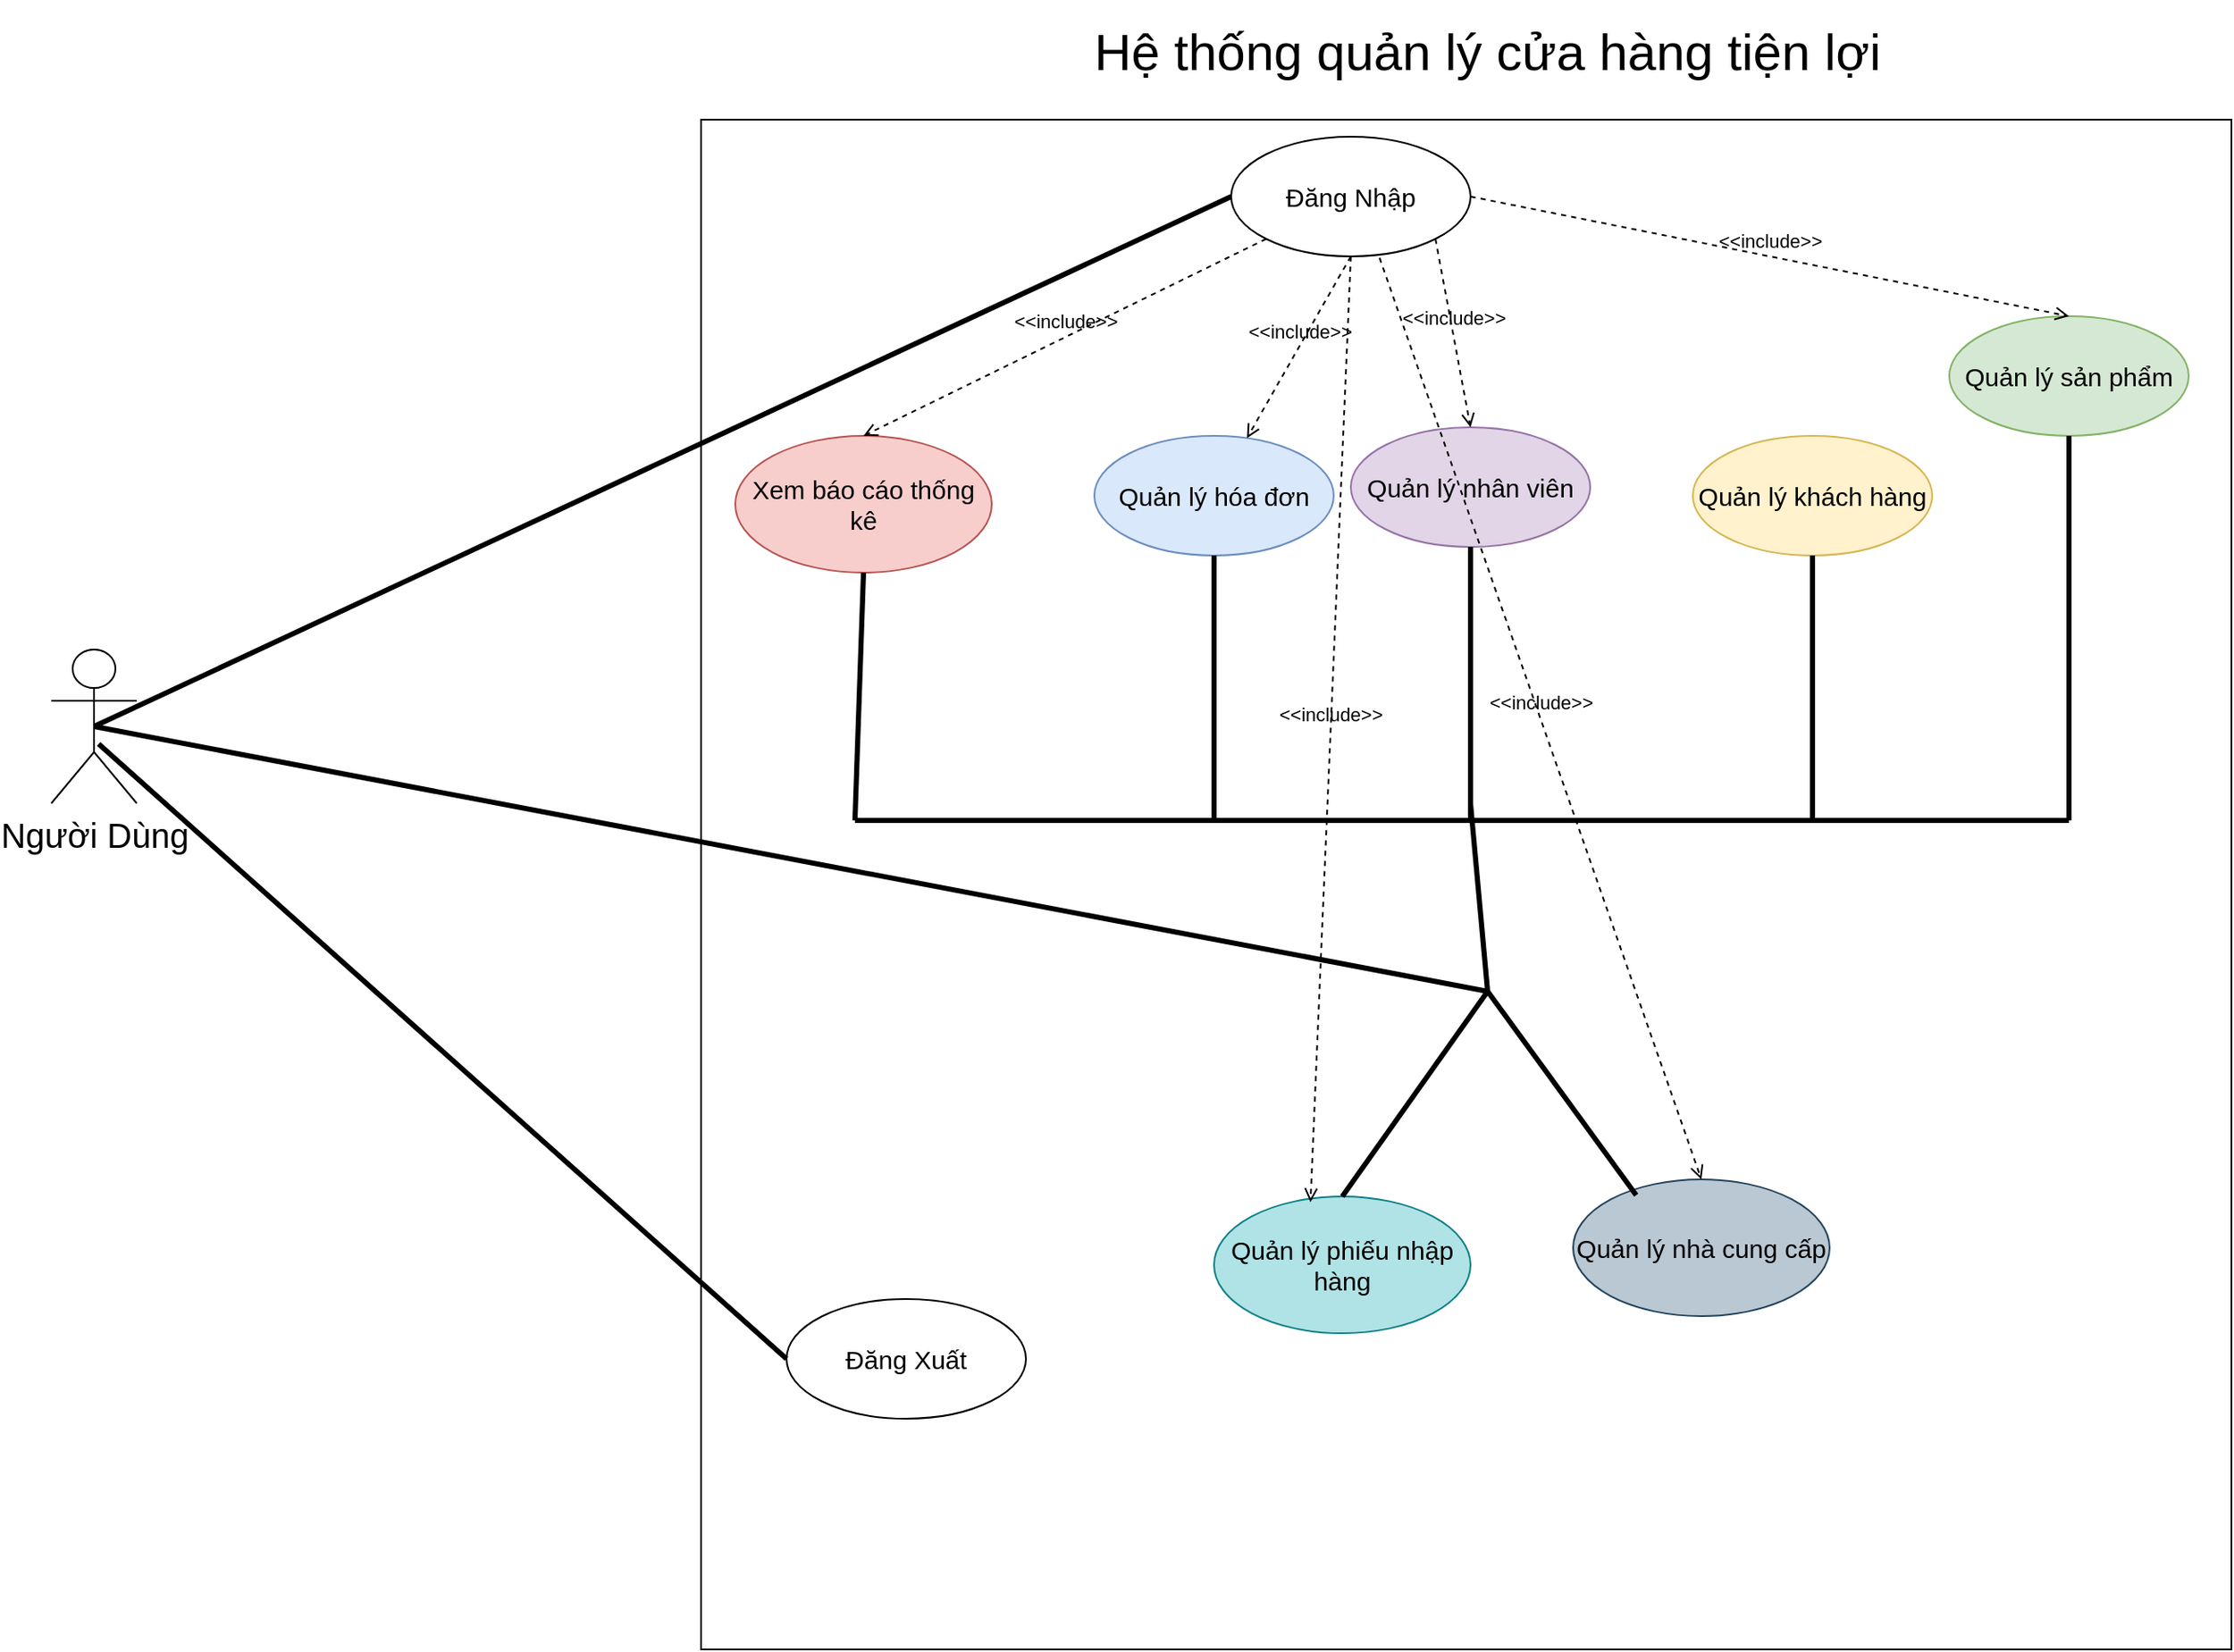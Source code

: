 <mxfile version="28.1.2">
  <diagram name="Trang-1" id="6SB58YMGWHa__idLP2zv">
    <mxGraphModel dx="2404" dy="1160" grid="1" gridSize="10" guides="1" tooltips="1" connect="1" arrows="1" fold="1" page="1" pageScale="1" pageWidth="827" pageHeight="1169" math="0" shadow="0">
      <root>
        <mxCell id="0" />
        <mxCell id="1" parent="0" />
        <mxCell id="95idt6VhnrzyF9h_6PTl-1" value="" style="whiteSpace=wrap;html=1;aspect=fixed;" parent="1" vertex="1">
          <mxGeometry y="120" width="895" height="895" as="geometry" />
        </mxCell>
        <mxCell id="95idt6VhnrzyF9h_6PTl-2" value="Hệ thống quản lý cửa hàng tiện lợi" style="text;html=1;align=center;verticalAlign=middle;whiteSpace=wrap;rounded=0;fontSize=30;" parent="1" vertex="1">
          <mxGeometry x="200" y="50" width="520" height="60" as="geometry" />
        </mxCell>
        <mxCell id="95idt6VhnrzyF9h_6PTl-3" value="Người Dùng&lt;div&gt;&lt;br&gt;&lt;/div&gt;" style="shape=umlActor;verticalLabelPosition=bottom;verticalAlign=top;html=1;fontSize=20;" parent="1" vertex="1">
          <mxGeometry x="-380" y="430" width="50" height="90" as="geometry" />
        </mxCell>
        <mxCell id="95idt6VhnrzyF9h_6PTl-5" value="Quản lý sản phẩm" style="ellipse;whiteSpace=wrap;html=1;fontSize=15;fillColor=#d5e8d4;strokeColor=#82b366;" parent="1" vertex="1">
          <mxGeometry x="730" y="235" width="140" height="70" as="geometry" />
        </mxCell>
        <mxCell id="95idt6VhnrzyF9h_6PTl-10" value="Quản lý nhân viên" style="ellipse;whiteSpace=wrap;html=1;fontSize=15;fillColor=#e1d5e7;strokeColor=#9673a6;" parent="1" vertex="1">
          <mxGeometry x="380" y="300" width="140" height="70" as="geometry" />
        </mxCell>
        <mxCell id="95idt6VhnrzyF9h_6PTl-11" value="Quản lý khách hàng" style="ellipse;whiteSpace=wrap;html=1;fontSize=15;fillColor=#fff2cc;strokeColor=#d6b656;" parent="1" vertex="1">
          <mxGeometry x="580" y="305" width="140" height="70" as="geometry" />
        </mxCell>
        <mxCell id="95idt6VhnrzyF9h_6PTl-12" value="Quản lý hóa đơn" style="ellipse;whiteSpace=wrap;html=1;fontSize=15;fillColor=#dae8fc;strokeColor=#6c8ebf;" parent="1" vertex="1">
          <mxGeometry x="230" y="305" width="140" height="70" as="geometry" />
        </mxCell>
        <mxCell id="95idt6VhnrzyF9h_6PTl-13" value="Đăng Nhập" style="ellipse;whiteSpace=wrap;html=1;fontSize=15;" parent="1" vertex="1">
          <mxGeometry x="310" y="130" width="140" height="70" as="geometry" />
        </mxCell>
        <mxCell id="95idt6VhnrzyF9h_6PTl-14" value="Xem báo cáo thống kê" style="ellipse;whiteSpace=wrap;html=1;fontSize=15;fillColor=#f8cecc;strokeColor=#b85450;" parent="1" vertex="1">
          <mxGeometry x="20" y="305" width="150" height="80" as="geometry" />
        </mxCell>
        <mxCell id="95idt6VhnrzyF9h_6PTl-15" value="Đăng Xuất" style="ellipse;whiteSpace=wrap;html=1;fontSize=15;" parent="1" vertex="1">
          <mxGeometry x="50" y="810" width="140" height="70" as="geometry" />
        </mxCell>
        <mxCell id="95idt6VhnrzyF9h_6PTl-16" value="" style="endArrow=none;startArrow=none;endFill=0;startFill=0;endSize=8;html=1;verticalAlign=bottom;labelBackgroundColor=none;strokeWidth=3;rounded=0;entryX=0;entryY=0.5;entryDx=0;entryDy=0;exitX=0.5;exitY=0.5;exitDx=0;exitDy=0;exitPerimeter=0;" parent="1" source="95idt6VhnrzyF9h_6PTl-3" target="95idt6VhnrzyF9h_6PTl-13" edge="1">
          <mxGeometry width="160" relative="1" as="geometry">
            <mxPoint x="60" y="320" as="sourcePoint" />
            <mxPoint x="220" y="320" as="targetPoint" />
          </mxGeometry>
        </mxCell>
        <mxCell id="95idt6VhnrzyF9h_6PTl-26" value="" style="endArrow=none;startArrow=none;endFill=0;startFill=0;endSize=8;html=1;verticalAlign=bottom;labelBackgroundColor=none;strokeWidth=3;rounded=0;entryX=0;entryY=0.5;entryDx=0;entryDy=0;exitX=0.554;exitY=0.614;exitDx=0;exitDy=0;exitPerimeter=0;" parent="1" source="95idt6VhnrzyF9h_6PTl-3" target="95idt6VhnrzyF9h_6PTl-15" edge="1">
          <mxGeometry width="160" relative="1" as="geometry">
            <mxPoint x="180" y="490" as="sourcePoint" />
            <mxPoint x="415" y="490" as="targetPoint" />
          </mxGeometry>
        </mxCell>
        <mxCell id="95idt6VhnrzyF9h_6PTl-35" value="" style="endArrow=none;startArrow=none;endFill=0;startFill=0;endSize=8;html=1;verticalAlign=bottom;labelBackgroundColor=none;strokeWidth=3;rounded=0;exitX=0.5;exitY=1;exitDx=0;exitDy=0;" parent="1" source="95idt6VhnrzyF9h_6PTl-10" edge="1">
          <mxGeometry width="160" relative="1" as="geometry">
            <mxPoint x="550" y="650" as="sourcePoint" />
            <mxPoint x="450" y="530" as="targetPoint" />
          </mxGeometry>
        </mxCell>
        <mxCell id="95idt6VhnrzyF9h_6PTl-37" value="" style="endArrow=none;startArrow=none;endFill=0;startFill=0;endSize=8;html=1;verticalAlign=bottom;labelBackgroundColor=none;strokeWidth=3;rounded=0;" parent="1" edge="1">
          <mxGeometry width="160" relative="1" as="geometry">
            <mxPoint x="89.996" y="530" as="sourcePoint" />
            <mxPoint x="800" y="530" as="targetPoint" />
          </mxGeometry>
        </mxCell>
        <mxCell id="95idt6VhnrzyF9h_6PTl-38" value="" style="endArrow=none;startArrow=none;endFill=0;startFill=0;endSize=8;html=1;verticalAlign=bottom;labelBackgroundColor=none;strokeWidth=3;rounded=0;exitX=0.5;exitY=1;exitDx=0;exitDy=0;" parent="1" source="95idt6VhnrzyF9h_6PTl-14" edge="1">
          <mxGeometry width="160" relative="1" as="geometry">
            <mxPoint x="150" y="460" as="sourcePoint" />
            <mxPoint x="90" y="530" as="targetPoint" />
          </mxGeometry>
        </mxCell>
        <mxCell id="95idt6VhnrzyF9h_6PTl-39" value="" style="endArrow=none;startArrow=none;endFill=0;startFill=0;endSize=8;html=1;verticalAlign=bottom;labelBackgroundColor=none;strokeWidth=3;rounded=0;exitX=0.5;exitY=1;exitDx=0;exitDy=0;" parent="1" source="95idt6VhnrzyF9h_6PTl-12" edge="1">
          <mxGeometry width="160" relative="1" as="geometry">
            <mxPoint x="410" y="690" as="sourcePoint" />
            <mxPoint x="300" y="530" as="targetPoint" />
          </mxGeometry>
        </mxCell>
        <mxCell id="95idt6VhnrzyF9h_6PTl-40" value="" style="endArrow=none;startArrow=none;endFill=0;startFill=0;endSize=8;html=1;verticalAlign=bottom;labelBackgroundColor=none;strokeWidth=3;rounded=0;entryX=0.5;entryY=1;entryDx=0;entryDy=0;" parent="1" target="95idt6VhnrzyF9h_6PTl-11" edge="1">
          <mxGeometry width="160" relative="1" as="geometry">
            <mxPoint x="650" y="530" as="sourcePoint" />
            <mxPoint x="630" y="640" as="targetPoint" />
          </mxGeometry>
        </mxCell>
        <mxCell id="95idt6VhnrzyF9h_6PTl-41" value="" style="endArrow=none;startArrow=none;endFill=0;startFill=0;endSize=8;html=1;verticalAlign=bottom;labelBackgroundColor=none;strokeWidth=3;rounded=0;entryX=0.5;entryY=1;entryDx=0;entryDy=0;" parent="1" target="95idt6VhnrzyF9h_6PTl-5" edge="1">
          <mxGeometry width="160" relative="1" as="geometry">
            <mxPoint x="800" y="530" as="sourcePoint" />
            <mxPoint x="520" y="700" as="targetPoint" />
          </mxGeometry>
        </mxCell>
        <mxCell id="95idt6VhnrzyF9h_6PTl-42" value="" style="endArrow=none;startArrow=none;endFill=0;startFill=0;endSize=8;html=1;verticalAlign=bottom;labelBackgroundColor=none;strokeWidth=3;rounded=0;exitX=0.5;exitY=0.5;exitDx=0;exitDy=0;exitPerimeter=0;" parent="1" source="95idt6VhnrzyF9h_6PTl-3" edge="1">
          <mxGeometry width="160" relative="1" as="geometry">
            <mxPoint x="-310" y="420" as="sourcePoint" />
            <mxPoint x="460" y="630" as="targetPoint" />
          </mxGeometry>
        </mxCell>
        <mxCell id="95idt6VhnrzyF9h_6PTl-43" value="" style="endArrow=none;startArrow=none;endFill=0;startFill=0;endSize=8;html=1;verticalAlign=bottom;labelBackgroundColor=none;strokeWidth=3;rounded=0;" parent="1" edge="1">
          <mxGeometry width="160" relative="1" as="geometry">
            <mxPoint x="460" y="630" as="sourcePoint" />
            <mxPoint x="450" y="520" as="targetPoint" />
          </mxGeometry>
        </mxCell>
        <mxCell id="CTpIXF07ZxmMaB9pCo80-1" value="Quản lý nhà cung cấp" style="ellipse;whiteSpace=wrap;html=1;fontSize=15;fillColor=#bac8d3;strokeColor=#23445d;" parent="1" vertex="1">
          <mxGeometry x="510" y="740" width="150" height="80" as="geometry" />
        </mxCell>
        <mxCell id="CTpIXF07ZxmMaB9pCo80-2" value="Quản lý phiếu nhập hàng" style="ellipse;whiteSpace=wrap;html=1;fontSize=15;fillColor=#b0e3e6;strokeColor=#0e8088;" parent="1" vertex="1">
          <mxGeometry x="300" y="750" width="150" height="80" as="geometry" />
        </mxCell>
        <mxCell id="CTpIXF07ZxmMaB9pCo80-5" value="" style="endArrow=none;startArrow=none;endFill=0;startFill=0;endSize=8;html=1;verticalAlign=bottom;labelBackgroundColor=none;strokeWidth=3;rounded=0;exitX=0.5;exitY=0;exitDx=0;exitDy=0;" parent="1" source="CTpIXF07ZxmMaB9pCo80-2" edge="1">
          <mxGeometry width="160" relative="1" as="geometry">
            <mxPoint x="440" y="850" as="sourcePoint" />
            <mxPoint x="460" y="630" as="targetPoint" />
          </mxGeometry>
        </mxCell>
        <mxCell id="CTpIXF07ZxmMaB9pCo80-7" value="" style="endArrow=none;startArrow=none;endFill=0;startFill=0;endSize=8;html=1;verticalAlign=bottom;labelBackgroundColor=none;strokeWidth=3;rounded=0;exitX=0.246;exitY=0.115;exitDx=0;exitDy=0;exitPerimeter=0;" parent="1" source="CTpIXF07ZxmMaB9pCo80-1" edge="1">
          <mxGeometry width="160" relative="1" as="geometry">
            <mxPoint x="490" y="920" as="sourcePoint" />
            <mxPoint x="460" y="630" as="targetPoint" />
          </mxGeometry>
        </mxCell>
        <mxCell id="7lFBKVnttaTTMCvJWGUc-2" value="&amp;lt;&amp;lt;include&amp;gt;&amp;gt;" style="html=1;verticalAlign=bottom;labelBackgroundColor=none;endArrow=open;endFill=0;dashed=1;rounded=0;entryX=0.5;entryY=0;entryDx=0;entryDy=0;exitX=0;exitY=1;exitDx=0;exitDy=0;" edge="1" parent="1" source="95idt6VhnrzyF9h_6PTl-13" target="95idt6VhnrzyF9h_6PTl-14">
          <mxGeometry width="160" relative="1" as="geometry">
            <mxPoint x="700" y="660" as="sourcePoint" />
            <mxPoint x="510" y="585" as="targetPoint" />
          </mxGeometry>
        </mxCell>
        <mxCell id="7lFBKVnttaTTMCvJWGUc-3" value="&amp;lt;&amp;lt;include&amp;gt;&amp;gt;" style="html=1;verticalAlign=bottom;labelBackgroundColor=none;endArrow=open;endFill=0;dashed=1;rounded=0;exitX=0.5;exitY=1;exitDx=0;exitDy=0;" edge="1" parent="1" source="95idt6VhnrzyF9h_6PTl-13" target="95idt6VhnrzyF9h_6PTl-12">
          <mxGeometry width="160" relative="1" as="geometry">
            <mxPoint x="967" y="780" as="sourcePoint" />
            <mxPoint x="590" y="630" as="targetPoint" />
          </mxGeometry>
        </mxCell>
        <mxCell id="7lFBKVnttaTTMCvJWGUc-4" value="&amp;lt;&amp;lt;include&amp;gt;&amp;gt;" style="html=1;verticalAlign=bottom;labelBackgroundColor=none;endArrow=open;endFill=0;dashed=1;rounded=0;exitX=1;exitY=1;exitDx=0;exitDy=0;entryX=0.5;entryY=0;entryDx=0;entryDy=0;" edge="1" parent="1" source="95idt6VhnrzyF9h_6PTl-13" target="95idt6VhnrzyF9h_6PTl-10">
          <mxGeometry width="160" relative="1" as="geometry">
            <mxPoint x="977" y="750" as="sourcePoint" />
            <mxPoint x="600" y="600" as="targetPoint" />
          </mxGeometry>
        </mxCell>
        <mxCell id="7lFBKVnttaTTMCvJWGUc-5" value="&amp;lt;&amp;lt;include&amp;gt;&amp;gt;" style="html=1;verticalAlign=bottom;labelBackgroundColor=none;endArrow=open;endFill=0;dashed=1;rounded=0;exitX=1;exitY=0.5;exitDx=0;exitDy=0;entryX=0.5;entryY=0;entryDx=0;entryDy=0;" edge="1" parent="1" source="95idt6VhnrzyF9h_6PTl-13" target="95idt6VhnrzyF9h_6PTl-5">
          <mxGeometry width="160" relative="1" as="geometry">
            <mxPoint x="967" y="740" as="sourcePoint" />
            <mxPoint x="590" y="590" as="targetPoint" />
          </mxGeometry>
        </mxCell>
        <mxCell id="7lFBKVnttaTTMCvJWGUc-8" value="&amp;lt;&amp;lt;include&amp;gt;&amp;gt;" style="html=1;verticalAlign=bottom;labelBackgroundColor=none;endArrow=open;endFill=0;dashed=1;rounded=0;entryX=0.5;entryY=0;entryDx=0;entryDy=0;exitX=0.62;exitY=1.012;exitDx=0;exitDy=0;exitPerimeter=0;" edge="1" parent="1" source="95idt6VhnrzyF9h_6PTl-13" target="CTpIXF07ZxmMaB9pCo80-1">
          <mxGeometry width="160" relative="1" as="geometry">
            <mxPoint x="997" y="790" as="sourcePoint" />
            <mxPoint x="620" y="640" as="targetPoint" />
          </mxGeometry>
        </mxCell>
        <mxCell id="7lFBKVnttaTTMCvJWGUc-9" value="&amp;lt;&amp;lt;include&amp;gt;&amp;gt;" style="html=1;verticalAlign=bottom;labelBackgroundColor=none;endArrow=open;endFill=0;dashed=1;rounded=0;exitX=0.5;exitY=1;exitDx=0;exitDy=0;entryX=0.376;entryY=0.042;entryDx=0;entryDy=0;entryPerimeter=0;" edge="1" parent="1" source="95idt6VhnrzyF9h_6PTl-13" target="CTpIXF07ZxmMaB9pCo80-2">
          <mxGeometry width="160" relative="1" as="geometry">
            <mxPoint x="1037" y="800" as="sourcePoint" />
            <mxPoint x="320" y="750" as="targetPoint" />
          </mxGeometry>
        </mxCell>
      </root>
    </mxGraphModel>
  </diagram>
</mxfile>
